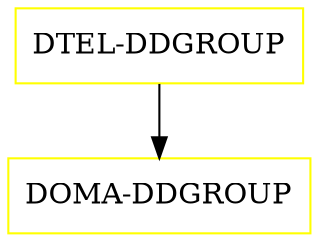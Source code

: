 digraph G {
  "DTEL-DDGROUP" [shape=box,color=yellow];
  "DOMA-DDGROUP" [shape=box,color=yellow,URL="./DOMA_DDGROUP.html"];
  "DTEL-DDGROUP" -> "DOMA-DDGROUP";
}
